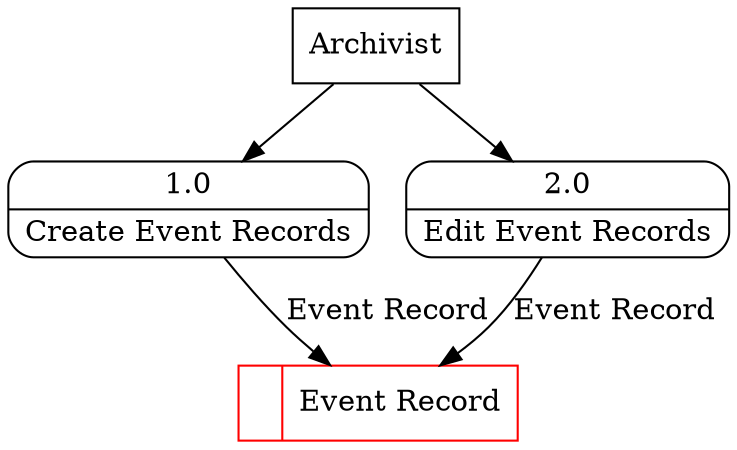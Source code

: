 digraph dfd2{ 
node[shape=record]
200 [label="<f0>  |<f1> Event Record " color=red];
201 [label="Archivist" shape=box];
202 [label="{<f0> 1.0|<f1> Create Event Records }" shape=Mrecord];
203 [label="{<f0> 2.0|<f1> Edit Event Records }" shape=Mrecord];
201 -> 202
201 -> 203
202 -> 200 [label="Event Record"]
203 -> 200 [label="Event Record"]
}